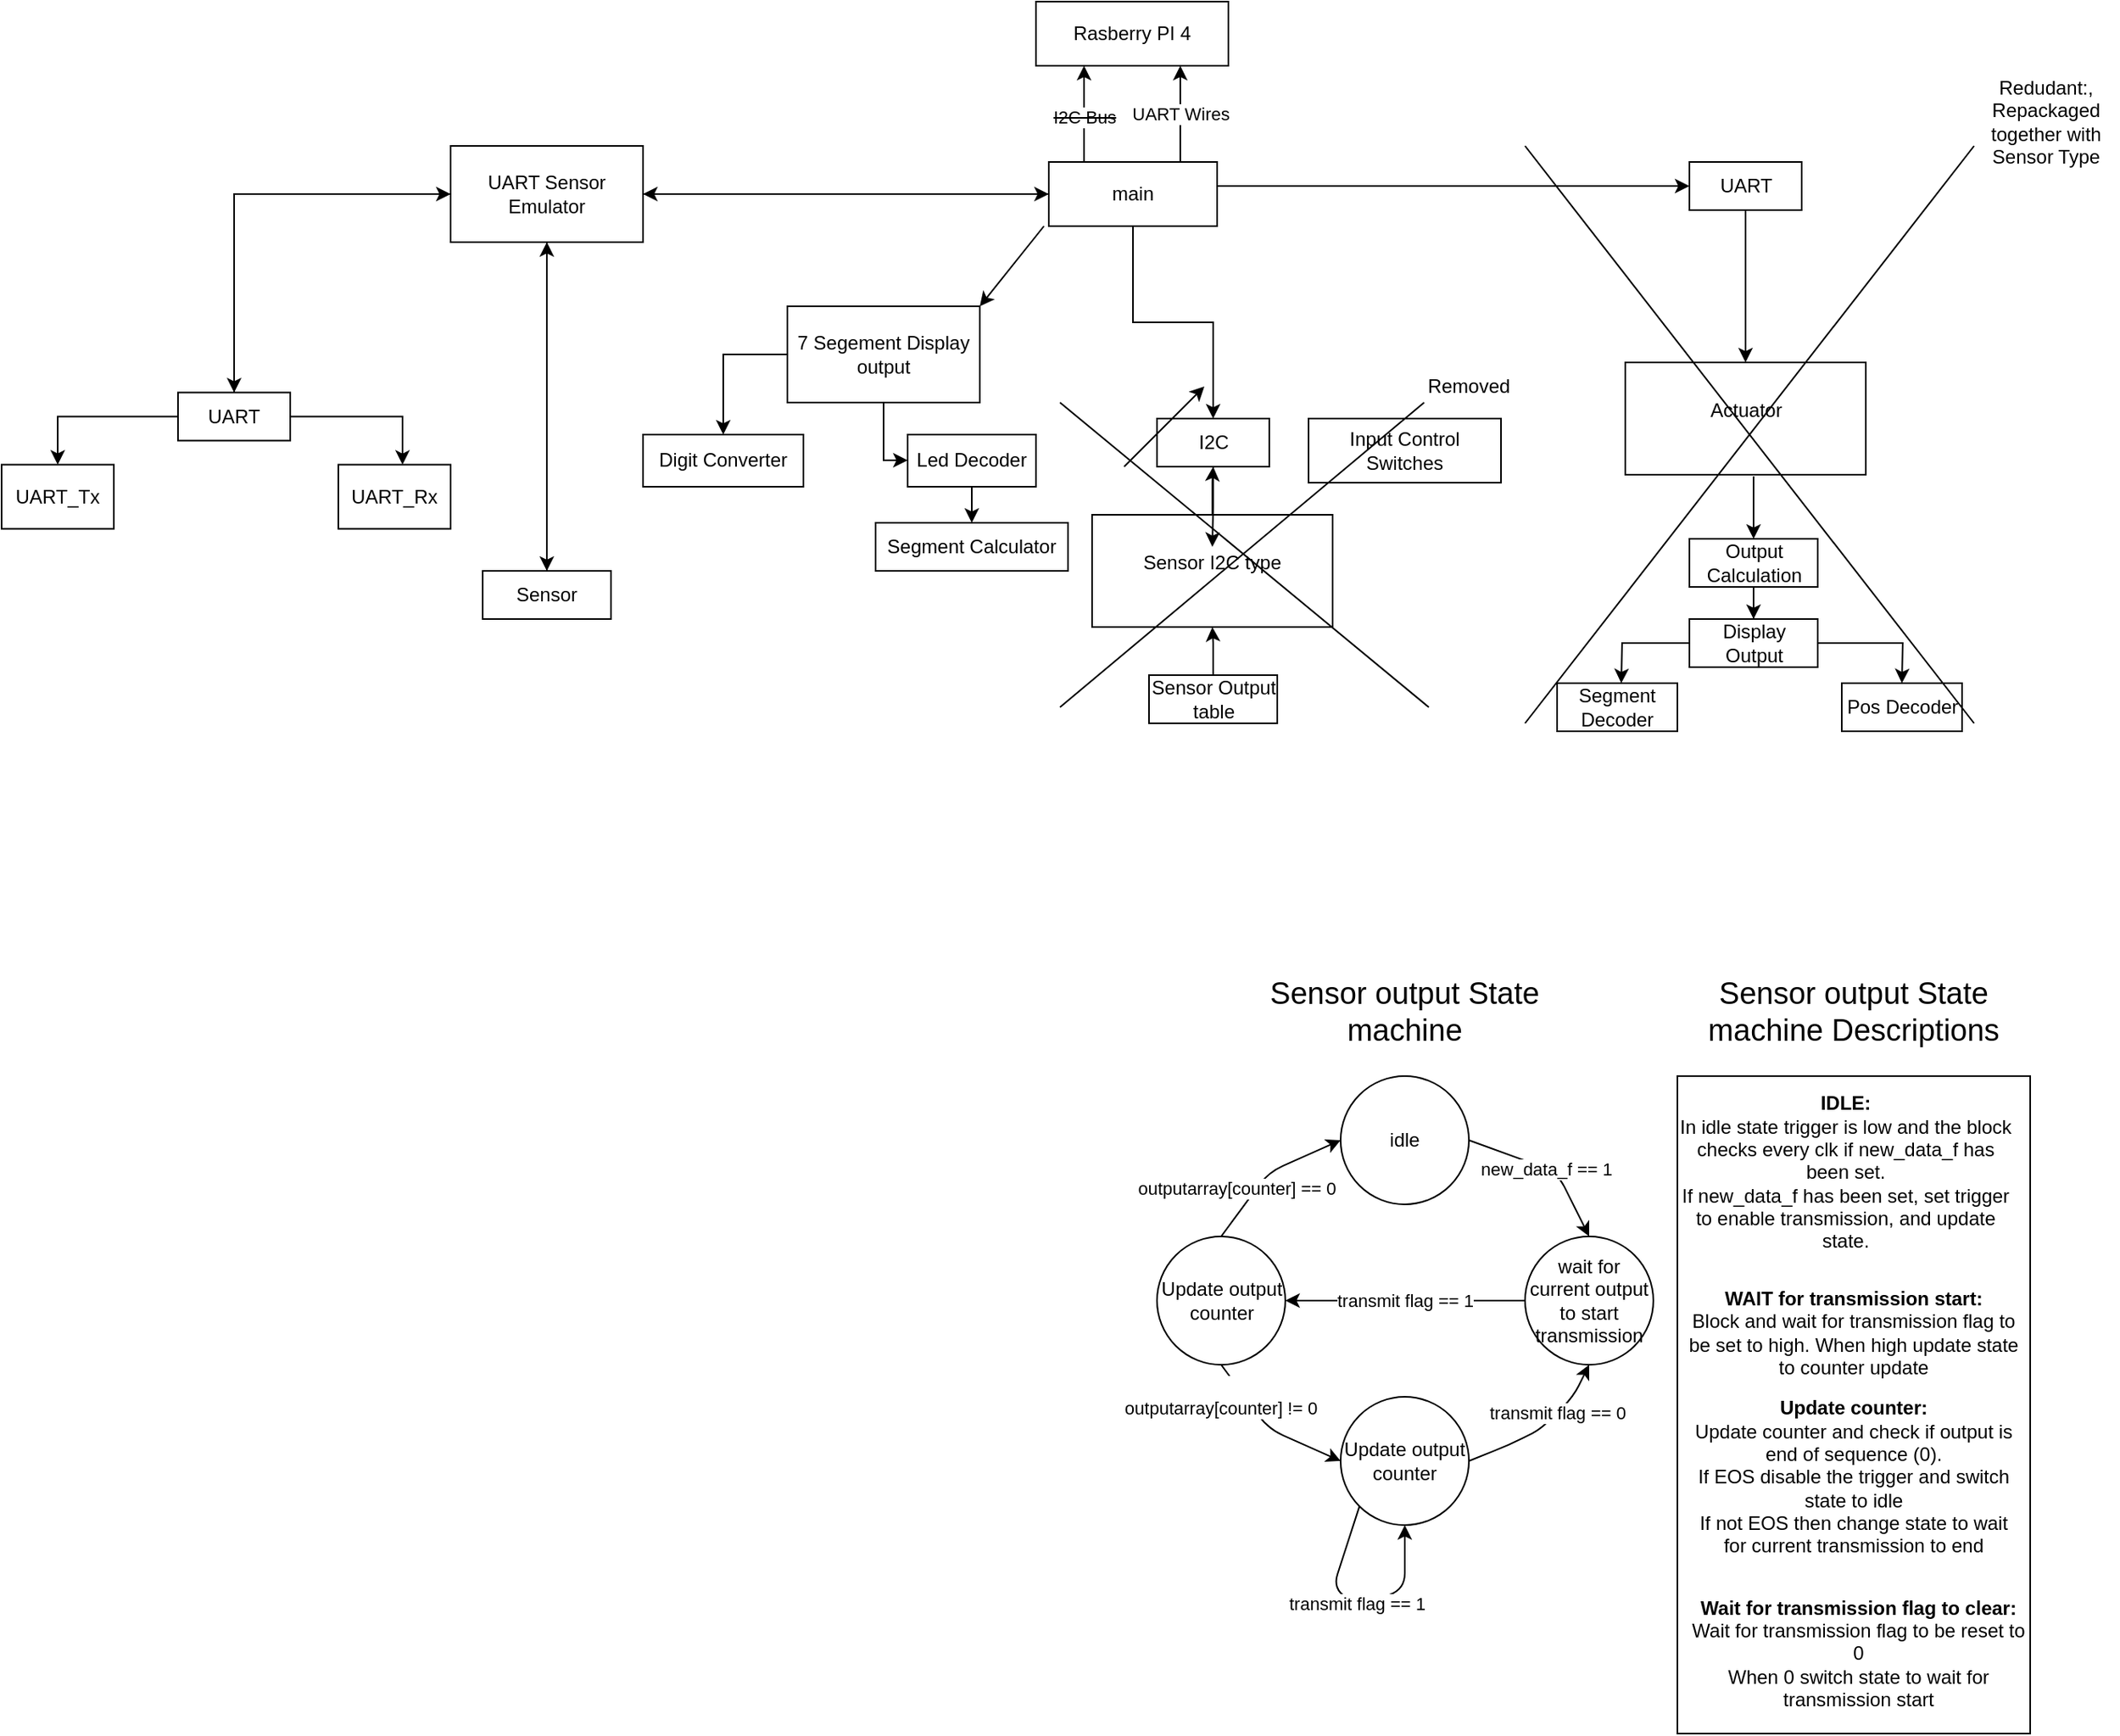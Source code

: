 <mxfile version="13.10.4" type="github">
  <diagram id="OSb5CqqazBMSSnV3IDRc" name="Page-1">
    <mxGraphModel dx="2272" dy="812" grid="1" gridSize="10" guides="1" tooltips="1" connect="1" arrows="1" fold="1" page="1" pageScale="1" pageWidth="850" pageHeight="1100" math="0" shadow="0">
      <root>
        <mxCell id="0" />
        <mxCell id="1" parent="0" />
        <mxCell id="NBSMRc6nEBx8B3KLXw8S-49" value="" style="rounded=0;whiteSpace=wrap;html=1;" vertex="1" parent="1">
          <mxGeometry x="695" y="780" width="220" height="410" as="geometry" />
        </mxCell>
        <mxCell id="Y1k2FVxAf8l4N-Cuv0cQ-43" style="edgeStyle=orthogonalEdgeStyle;rounded=0;orthogonalLoop=1;jettySize=auto;html=1;exitX=0.5;exitY=1;exitDx=0;exitDy=0;" parent="1" source="Y1k2FVxAf8l4N-Cuv0cQ-1" target="Y1k2FVxAf8l4N-Cuv0cQ-27" edge="1">
          <mxGeometry relative="1" as="geometry">
            <mxPoint x="405.5" y="340" as="sourcePoint" />
          </mxGeometry>
        </mxCell>
        <mxCell id="Y1k2FVxAf8l4N-Cuv0cQ-57" style="edgeStyle=orthogonalEdgeStyle;rounded=0;orthogonalLoop=1;jettySize=auto;html=1;entryX=0;entryY=0.5;entryDx=0;entryDy=0;" parent="1" source="Y1k2FVxAf8l4N-Cuv0cQ-1" target="Y1k2FVxAf8l4N-Cuv0cQ-32" edge="1">
          <mxGeometry relative="1" as="geometry">
            <Array as="points">
              <mxPoint x="480" y="225" />
              <mxPoint x="480" y="225" />
            </Array>
          </mxGeometry>
        </mxCell>
        <mxCell id="WVtQwANMYkXrcCHiYJyX-2" value="&lt;div&gt;&lt;strike&gt;I2C Bus&lt;/strike&gt;&lt;/div&gt;" style="edgeStyle=orthogonalEdgeStyle;rounded=0;orthogonalLoop=1;jettySize=auto;html=1;entryX=0.25;entryY=1;entryDx=0;entryDy=0;exitX=0.25;exitY=0;exitDx=0;exitDy=0;" parent="1" source="Y1k2FVxAf8l4N-Cuv0cQ-1" target="Y1k2FVxAf8l4N-Cuv0cQ-12" edge="1">
          <mxGeometry relative="1" as="geometry">
            <Array as="points">
              <mxPoint x="325" y="210" />
            </Array>
          </mxGeometry>
        </mxCell>
        <mxCell id="NBSMRc6nEBx8B3KLXw8S-21" style="edgeStyle=orthogonalEdgeStyle;rounded=0;orthogonalLoop=1;jettySize=auto;html=1;entryX=1;entryY=0.5;entryDx=0;entryDy=0;" edge="1" parent="1" source="Y1k2FVxAf8l4N-Cuv0cQ-1" target="NBSMRc6nEBx8B3KLXw8S-18">
          <mxGeometry relative="1" as="geometry" />
        </mxCell>
        <mxCell id="Y1k2FVxAf8l4N-Cuv0cQ-1" value="main" style="rounded=0;whiteSpace=wrap;html=1;" parent="1" vertex="1">
          <mxGeometry x="303" y="210" width="105" height="40" as="geometry" />
        </mxCell>
        <mxCell id="Y1k2FVxAf8l4N-Cuv0cQ-12" value="Rasberry PI 4" style="rounded=0;whiteSpace=wrap;html=1;" parent="1" vertex="1">
          <mxGeometry x="295" y="110" width="120" height="40" as="geometry" />
        </mxCell>
        <mxCell id="Y1k2FVxAf8l4N-Cuv0cQ-13" value="Input Control Switches" style="rounded=0;whiteSpace=wrap;html=1;" parent="1" vertex="1">
          <mxGeometry x="465" y="370" width="120" height="40" as="geometry" />
        </mxCell>
        <mxCell id="Y1k2FVxAf8l4N-Cuv0cQ-23" value="" style="group" parent="1" vertex="1" connectable="0">
          <mxGeometry x="330" y="430" width="150" height="70" as="geometry" />
        </mxCell>
        <mxCell id="Y1k2FVxAf8l4N-Cuv0cQ-24" value="" style="rounded=0;whiteSpace=wrap;html=1;" parent="Y1k2FVxAf8l4N-Cuv0cQ-23" vertex="1">
          <mxGeometry width="150" height="70" as="geometry" />
        </mxCell>
        <mxCell id="Y1k2FVxAf8l4N-Cuv0cQ-26" value="Sensor I2C type" style="text;html=1;strokeColor=none;fillColor=none;align=center;verticalAlign=middle;whiteSpace=wrap;rounded=0;" parent="Y1k2FVxAf8l4N-Cuv0cQ-23" vertex="1">
          <mxGeometry x="20" y="20" width="110" height="20" as="geometry" />
        </mxCell>
        <mxCell id="Y1k2FVxAf8l4N-Cuv0cQ-28" value="" style="group" parent="1" vertex="1" connectable="0">
          <mxGeometry x="662.5" y="335" width="150" height="70" as="geometry" />
        </mxCell>
        <mxCell id="Y1k2FVxAf8l4N-Cuv0cQ-29" value="" style="rounded=0;whiteSpace=wrap;html=1;" parent="Y1k2FVxAf8l4N-Cuv0cQ-28" vertex="1">
          <mxGeometry width="150" height="70" as="geometry" />
        </mxCell>
        <mxCell id="Y1k2FVxAf8l4N-Cuv0cQ-31" value="Actuator" style="text;html=1;strokeColor=none;fillColor=none;align=center;verticalAlign=middle;whiteSpace=wrap;rounded=0;" parent="Y1k2FVxAf8l4N-Cuv0cQ-28" vertex="1">
          <mxGeometry x="20" y="20" width="110" height="20" as="geometry" />
        </mxCell>
        <mxCell id="Y1k2FVxAf8l4N-Cuv0cQ-54" style="edgeStyle=orthogonalEdgeStyle;rounded=0;orthogonalLoop=1;jettySize=auto;html=1;" parent="1" source="Y1k2FVxAf8l4N-Cuv0cQ-9" target="Y1k2FVxAf8l4N-Cuv0cQ-24" edge="1">
          <mxGeometry relative="1" as="geometry" />
        </mxCell>
        <mxCell id="Y1k2FVxAf8l4N-Cuv0cQ-9" value="Sensor Output table" style="rounded=0;whiteSpace=wrap;html=1;" parent="1" vertex="1">
          <mxGeometry x="365.5" y="530" width="80" height="30" as="geometry" />
        </mxCell>
        <mxCell id="Y1k2FVxAf8l4N-Cuv0cQ-58" style="edgeStyle=orthogonalEdgeStyle;rounded=0;orthogonalLoop=1;jettySize=auto;html=1;" parent="1" source="Y1k2FVxAf8l4N-Cuv0cQ-32" target="Y1k2FVxAf8l4N-Cuv0cQ-29" edge="1">
          <mxGeometry relative="1" as="geometry" />
        </mxCell>
        <mxCell id="Y1k2FVxAf8l4N-Cuv0cQ-32" value="UART" style="rounded=0;whiteSpace=wrap;html=1;" parent="1" vertex="1">
          <mxGeometry x="702.5" y="210" width="70" height="30" as="geometry" />
        </mxCell>
        <mxCell id="Y1k2FVxAf8l4N-Cuv0cQ-39" style="edgeStyle=orthogonalEdgeStyle;rounded=0;orthogonalLoop=1;jettySize=auto;html=1;" parent="1" source="Y1k2FVxAf8l4N-Cuv0cQ-30" target="Y1k2FVxAf8l4N-Cuv0cQ-38" edge="1">
          <mxGeometry relative="1" as="geometry" />
        </mxCell>
        <mxCell id="Y1k2FVxAf8l4N-Cuv0cQ-30" value="Output Calculation" style="rounded=0;whiteSpace=wrap;html=1;" parent="1" vertex="1">
          <mxGeometry x="702.5" y="445" width="80" height="30" as="geometry" />
        </mxCell>
        <mxCell id="Y1k2FVxAf8l4N-Cuv0cQ-47" style="edgeStyle=orthogonalEdgeStyle;rounded=0;orthogonalLoop=1;jettySize=auto;html=1;entryX=0.5;entryY=0;entryDx=0;entryDy=0;" parent="1" source="Y1k2FVxAf8l4N-Cuv0cQ-27" target="Y1k2FVxAf8l4N-Cuv0cQ-26" edge="1">
          <mxGeometry relative="1" as="geometry" />
        </mxCell>
        <mxCell id="Y1k2FVxAf8l4N-Cuv0cQ-27" value="I2C" style="rounded=0;whiteSpace=wrap;html=1;" parent="1" vertex="1">
          <mxGeometry x="370.5" y="370" width="70" height="30" as="geometry" />
        </mxCell>
        <mxCell id="NBSMRc6nEBx8B3KLXw8S-23" style="edgeStyle=orthogonalEdgeStyle;rounded=0;orthogonalLoop=1;jettySize=auto;html=1;entryX=0.5;entryY=1;entryDx=0;entryDy=0;" edge="1" parent="1" source="Y1k2FVxAf8l4N-Cuv0cQ-25" target="NBSMRc6nEBx8B3KLXw8S-18">
          <mxGeometry relative="1" as="geometry" />
        </mxCell>
        <mxCell id="Y1k2FVxAf8l4N-Cuv0cQ-25" value="Sensor " style="rounded=0;whiteSpace=wrap;html=1;" parent="1" vertex="1">
          <mxGeometry x="-50" y="465" width="80" height="30" as="geometry" />
        </mxCell>
        <mxCell id="Y1k2FVxAf8l4N-Cuv0cQ-41" value="" style="edgeStyle=orthogonalEdgeStyle;rounded=0;orthogonalLoop=1;jettySize=auto;html=1;" parent="1" source="Y1k2FVxAf8l4N-Cuv0cQ-38" edge="1">
          <mxGeometry relative="1" as="geometry">
            <mxPoint x="660" y="535" as="targetPoint" />
          </mxGeometry>
        </mxCell>
        <mxCell id="Y1k2FVxAf8l4N-Cuv0cQ-55" style="edgeStyle=orthogonalEdgeStyle;rounded=0;orthogonalLoop=1;jettySize=auto;html=1;entryX=0.5;entryY=0;entryDx=0;entryDy=0;" parent="1" source="Y1k2FVxAf8l4N-Cuv0cQ-38" edge="1">
          <mxGeometry relative="1" as="geometry">
            <mxPoint x="835" y="535" as="targetPoint" />
          </mxGeometry>
        </mxCell>
        <mxCell id="Y1k2FVxAf8l4N-Cuv0cQ-38" value="Display Output" style="rounded=0;whiteSpace=wrap;html=1;" parent="1" vertex="1">
          <mxGeometry x="702.5" y="495" width="80" height="30" as="geometry" />
        </mxCell>
        <mxCell id="Y1k2FVxAf8l4N-Cuv0cQ-40" value="Segment Decoder" style="whiteSpace=wrap;html=1;rounded=0;" parent="1" vertex="1">
          <mxGeometry x="620" y="535" width="75" height="30" as="geometry" />
        </mxCell>
        <mxCell id="Y1k2FVxAf8l4N-Cuv0cQ-46" style="edgeStyle=orthogonalEdgeStyle;rounded=0;orthogonalLoop=1;jettySize=auto;html=1;" parent="1" source="Y1k2FVxAf8l4N-Cuv0cQ-24" target="Y1k2FVxAf8l4N-Cuv0cQ-27" edge="1">
          <mxGeometry relative="1" as="geometry" />
        </mxCell>
        <mxCell id="Y1k2FVxAf8l4N-Cuv0cQ-56" value="Pos Decoder" style="whiteSpace=wrap;html=1;rounded=0;" parent="1" vertex="1">
          <mxGeometry x="797.5" y="535" width="75" height="30" as="geometry" />
        </mxCell>
        <mxCell id="Y1k2FVxAf8l4N-Cuv0cQ-61" value="" style="endArrow=classic;html=1;entryX=0.5;entryY=0;entryDx=0;entryDy=0;" parent="1" target="Y1k2FVxAf8l4N-Cuv0cQ-30" edge="1">
          <mxGeometry width="50" height="50" relative="1" as="geometry">
            <mxPoint x="742.5" y="406" as="sourcePoint" />
            <mxPoint x="692.5" y="405" as="targetPoint" />
          </mxGeometry>
        </mxCell>
        <mxCell id="WVtQwANMYkXrcCHiYJyX-5" value="UART Wires" style="endArrow=classic;html=1;entryX=0.75;entryY=1;entryDx=0;entryDy=0;" parent="1" target="Y1k2FVxAf8l4N-Cuv0cQ-12" edge="1">
          <mxGeometry width="50" height="50" relative="1" as="geometry">
            <mxPoint x="385" y="210" as="sourcePoint" />
            <mxPoint x="401" y="152" as="targetPoint" />
          </mxGeometry>
        </mxCell>
        <mxCell id="NBSMRc6nEBx8B3KLXw8S-1" value="" style="endArrow=none;html=1;" edge="1" parent="1">
          <mxGeometry width="50" height="50" relative="1" as="geometry">
            <mxPoint x="310" y="550" as="sourcePoint" />
            <mxPoint x="537.073" y="360" as="targetPoint" />
          </mxGeometry>
        </mxCell>
        <mxCell id="NBSMRc6nEBx8B3KLXw8S-2" value="Removed" style="text;html=1;strokeColor=none;fillColor=none;align=center;verticalAlign=middle;whiteSpace=wrap;rounded=0;" vertex="1" parent="1">
          <mxGeometry x="520" y="335" width="90" height="30" as="geometry" />
        </mxCell>
        <mxCell id="NBSMRc6nEBx8B3KLXw8S-3" value="" style="endArrow=none;html=1;" edge="1" parent="1">
          <mxGeometry width="50" height="50" relative="1" as="geometry">
            <mxPoint x="540" y="550" as="sourcePoint" />
            <mxPoint x="310" y="360" as="targetPoint" />
          </mxGeometry>
        </mxCell>
        <mxCell id="NBSMRc6nEBx8B3KLXw8S-25" style="edgeStyle=orthogonalEdgeStyle;rounded=0;orthogonalLoop=1;jettySize=auto;html=1;entryX=0;entryY=0.5;entryDx=0;entryDy=0;" edge="1" parent="1" source="NBSMRc6nEBx8B3KLXw8S-4" target="NBSMRc6nEBx8B3KLXw8S-18">
          <mxGeometry relative="1" as="geometry">
            <Array as="points">
              <mxPoint x="-205" y="230" />
            </Array>
          </mxGeometry>
        </mxCell>
        <mxCell id="NBSMRc6nEBx8B3KLXw8S-58" style="edgeStyle=orthogonalEdgeStyle;rounded=0;orthogonalLoop=1;jettySize=auto;html=1;entryX=0.5;entryY=0;entryDx=0;entryDy=0;" edge="1" parent="1" source="NBSMRc6nEBx8B3KLXw8S-4" target="NBSMRc6nEBx8B3KLXw8S-10">
          <mxGeometry relative="1" as="geometry" />
        </mxCell>
        <mxCell id="NBSMRc6nEBx8B3KLXw8S-59" style="edgeStyle=orthogonalEdgeStyle;rounded=0;orthogonalLoop=1;jettySize=auto;html=1;" edge="1" parent="1" source="NBSMRc6nEBx8B3KLXw8S-4">
          <mxGeometry relative="1" as="geometry">
            <mxPoint x="-100" y="398.75" as="targetPoint" />
            <Array as="points">
              <mxPoint x="-100" y="368.75" />
              <mxPoint x="-100" y="398.75" />
            </Array>
          </mxGeometry>
        </mxCell>
        <mxCell id="NBSMRc6nEBx8B3KLXw8S-4" value="UART" style="rounded=0;whiteSpace=wrap;html=1;" vertex="1" parent="1">
          <mxGeometry x="-240" y="353.75" width="70" height="30" as="geometry" />
        </mxCell>
        <mxCell id="NBSMRc6nEBx8B3KLXw8S-10" value="UART_Tx" style="rounded=0;whiteSpace=wrap;html=1;" vertex="1" parent="1">
          <mxGeometry x="-350" y="398.75" width="70" height="40" as="geometry" />
        </mxCell>
        <mxCell id="NBSMRc6nEBx8B3KLXw8S-11" value="UART_Rx" style="rounded=0;whiteSpace=wrap;html=1;" vertex="1" parent="1">
          <mxGeometry x="-140" y="398.75" width="70" height="40" as="geometry" />
        </mxCell>
        <mxCell id="NBSMRc6nEBx8B3KLXw8S-12" value="" style="endArrow=none;html=1;" edge="1" parent="1">
          <mxGeometry width="50" height="50" relative="1" as="geometry">
            <mxPoint x="600" y="560" as="sourcePoint" />
            <mxPoint x="880" y="200" as="targetPoint" />
          </mxGeometry>
        </mxCell>
        <mxCell id="NBSMRc6nEBx8B3KLXw8S-13" value="" style="endArrow=none;html=1;" edge="1" parent="1">
          <mxGeometry width="50" height="50" relative="1" as="geometry">
            <mxPoint x="880" y="560" as="sourcePoint" />
            <mxPoint x="600" y="200" as="targetPoint" />
          </mxGeometry>
        </mxCell>
        <mxCell id="NBSMRc6nEBx8B3KLXw8S-14" value="Redudant:, Repackaged together with Sensor Type" style="text;html=1;strokeColor=none;fillColor=none;align=center;verticalAlign=middle;whiteSpace=wrap;rounded=0;" vertex="1" parent="1">
          <mxGeometry x="880" y="170" width="90" height="30" as="geometry" />
        </mxCell>
        <mxCell id="NBSMRc6nEBx8B3KLXw8S-20" value="" style="edgeStyle=orthogonalEdgeStyle;rounded=0;orthogonalLoop=1;jettySize=auto;html=1;exitX=1;exitY=0.5;exitDx=0;exitDy=0;" edge="1" parent="1" source="NBSMRc6nEBx8B3KLXw8S-18" target="Y1k2FVxAf8l4N-Cuv0cQ-1">
          <mxGeometry relative="1" as="geometry">
            <mxPoint x="240" y="230" as="sourcePoint" />
          </mxGeometry>
        </mxCell>
        <mxCell id="NBSMRc6nEBx8B3KLXw8S-22" style="edgeStyle=orthogonalEdgeStyle;rounded=0;orthogonalLoop=1;jettySize=auto;html=1;entryX=0.5;entryY=0;entryDx=0;entryDy=0;" edge="1" parent="1" source="NBSMRc6nEBx8B3KLXw8S-18" target="Y1k2FVxAf8l4N-Cuv0cQ-25">
          <mxGeometry relative="1" as="geometry">
            <mxPoint x="100" y="435" as="targetPoint" />
            <Array as="points" />
          </mxGeometry>
        </mxCell>
        <mxCell id="NBSMRc6nEBx8B3KLXw8S-24" style="edgeStyle=orthogonalEdgeStyle;rounded=0;orthogonalLoop=1;jettySize=auto;html=1;entryX=0.5;entryY=0;entryDx=0;entryDy=0;" edge="1" parent="1" source="NBSMRc6nEBx8B3KLXw8S-18" target="NBSMRc6nEBx8B3KLXw8S-4">
          <mxGeometry relative="1" as="geometry" />
        </mxCell>
        <mxCell id="NBSMRc6nEBx8B3KLXw8S-18" value="&lt;div&gt;UART Sensor Emulator&lt;/div&gt;" style="rounded=0;whiteSpace=wrap;html=1;" vertex="1" parent="1">
          <mxGeometry x="-70" y="200" width="120" height="60" as="geometry" />
        </mxCell>
        <mxCell id="NBSMRc6nEBx8B3KLXw8S-26" value="idle" style="ellipse;whiteSpace=wrap;html=1;aspect=fixed;" vertex="1" parent="1">
          <mxGeometry x="485" y="780" width="80" height="80" as="geometry" />
        </mxCell>
        <mxCell id="NBSMRc6nEBx8B3KLXw8S-27" value="&lt;font style=&quot;font-size: 19px&quot;&gt;Sensor output State machine&lt;/font&gt;" style="text;html=1;strokeColor=none;fillColor=none;align=center;verticalAlign=middle;whiteSpace=wrap;rounded=0;" vertex="1" parent="1">
          <mxGeometry x="420" y="710" width="210" height="60" as="geometry" />
        </mxCell>
        <mxCell id="NBSMRc6nEBx8B3KLXw8S-40" value="transmit flag == 1" style="edgeStyle=orthogonalEdgeStyle;rounded=0;orthogonalLoop=1;jettySize=auto;html=1;" edge="1" parent="1" source="NBSMRc6nEBx8B3KLXw8S-29">
          <mxGeometry relative="1" as="geometry">
            <mxPoint x="450.5" y="920" as="targetPoint" />
            <Array as="points">
              <mxPoint x="520" y="920" />
              <mxPoint x="520" y="920" />
            </Array>
          </mxGeometry>
        </mxCell>
        <mxCell id="NBSMRc6nEBx8B3KLXw8S-29" value="wait for current output to start transmission" style="ellipse;whiteSpace=wrap;html=1;aspect=fixed;" vertex="1" parent="1">
          <mxGeometry x="600" y="880" width="80" height="80" as="geometry" />
        </mxCell>
        <mxCell id="NBSMRc6nEBx8B3KLXw8S-41" value="outputarray[counter] == 0" style="endArrow=classic;html=1;exitX=0.5;exitY=0;exitDx=0;exitDy=0;entryX=0;entryY=0.5;entryDx=0;entryDy=0;" edge="1" parent="1" target="NBSMRc6nEBx8B3KLXw8S-26">
          <mxGeometry x="-0.398" y="10" width="50" height="50" relative="1" as="geometry">
            <mxPoint x="410.5" y="880" as="sourcePoint" />
            <mxPoint x="670" y="870" as="targetPoint" />
            <Array as="points">
              <mxPoint x="440" y="840" />
            </Array>
            <mxPoint as="offset" />
          </mxGeometry>
        </mxCell>
        <mxCell id="NBSMRc6nEBx8B3KLXw8S-44" value="&lt;div&gt;new_data_f == 1&lt;/div&gt;" style="endArrow=classic;html=1;entryX=0.5;entryY=0;entryDx=0;entryDy=0;exitX=1;exitY=0.5;exitDx=0;exitDy=0;" edge="1" parent="1" source="NBSMRc6nEBx8B3KLXw8S-26" target="NBSMRc6nEBx8B3KLXw8S-29">
          <mxGeometry width="50" height="50" relative="1" as="geometry">
            <mxPoint x="470" y="860" as="sourcePoint" />
            <mxPoint x="520" y="810" as="targetPoint" />
            <Array as="points">
              <mxPoint x="620" y="840" />
            </Array>
          </mxGeometry>
        </mxCell>
        <mxCell id="NBSMRc6nEBx8B3KLXw8S-46" value="&lt;div&gt;&lt;b&gt;IDLE:&lt;/b&gt;&lt;/div&gt;&lt;div&gt;In idle state trigger is low and the block checks every clk if new_data_f has been set.&lt;/div&gt;&lt;div&gt;If new_data_f has been set, set trigger to enable transmission, and update state.&lt;br&gt;&lt;/div&gt;" style="text;html=1;strokeColor=none;fillColor=none;align=center;verticalAlign=middle;whiteSpace=wrap;rounded=0;" vertex="1" parent="1">
          <mxGeometry x="695" y="800" width="210" height="80" as="geometry" />
        </mxCell>
        <mxCell id="NBSMRc6nEBx8B3KLXw8S-47" value="&lt;font style=&quot;font-size: 19px&quot;&gt;Sensor output State machine Descriptions&lt;br&gt;&lt;/font&gt;" style="text;html=1;strokeColor=none;fillColor=none;align=center;verticalAlign=middle;whiteSpace=wrap;rounded=0;" vertex="1" parent="1">
          <mxGeometry x="700" y="710" width="210" height="60" as="geometry" />
        </mxCell>
        <mxCell id="NBSMRc6nEBx8B3KLXw8S-48" value="&lt;div&gt;&lt;b&gt;WAIT for transmission start:&lt;/b&gt;&lt;/div&gt;&lt;div&gt;Block and wait for transmission flag to be set to high. When high update state to counter update&lt;br&gt;&lt;/div&gt;" style="text;html=1;strokeColor=none;fillColor=none;align=center;verticalAlign=middle;whiteSpace=wrap;rounded=0;" vertex="1" parent="1">
          <mxGeometry x="700" y="900" width="210" height="80" as="geometry" />
        </mxCell>
        <mxCell id="NBSMRc6nEBx8B3KLXw8S-50" value="&lt;div&gt;&lt;b&gt;Update counter:&lt;/b&gt;&lt;/div&gt;&lt;div&gt;Update counter and check if output is end of sequence (0).&lt;/div&gt;&lt;div&gt;If EOS disable the trigger and switch state to idle&lt;/div&gt;&lt;div&gt;If not EOS then change state to wait for current transmission to end&lt;br&gt;&lt;/div&gt;" style="text;html=1;strokeColor=none;fillColor=none;align=center;verticalAlign=middle;whiteSpace=wrap;rounded=0;" vertex="1" parent="1">
          <mxGeometry x="700" y="990" width="210" height="80" as="geometry" />
        </mxCell>
        <mxCell id="NBSMRc6nEBx8B3KLXw8S-51" value="&lt;div&gt;&lt;b&gt;Wait for transmission flag to clear:&lt;/b&gt;&lt;/div&gt;&lt;div&gt;Wait for transmission flag to be reset to 0&lt;/div&gt;&lt;div&gt;When 0 switch state to wait for transmission start&lt;br&gt;&lt;/div&gt;" style="text;html=1;strokeColor=none;fillColor=none;align=center;verticalAlign=middle;whiteSpace=wrap;rounded=0;" vertex="1" parent="1">
          <mxGeometry x="702.5" y="1100" width="210" height="80" as="geometry" />
        </mxCell>
        <mxCell id="NBSMRc6nEBx8B3KLXw8S-53" value="Update output counter" style="ellipse;whiteSpace=wrap;html=1;aspect=fixed;" vertex="1" parent="1">
          <mxGeometry x="370.5" y="880" width="80" height="80" as="geometry" />
        </mxCell>
        <mxCell id="NBSMRc6nEBx8B3KLXw8S-54" value="Update output counter" style="ellipse;whiteSpace=wrap;html=1;aspect=fixed;" vertex="1" parent="1">
          <mxGeometry x="485" y="980" width="80" height="80" as="geometry" />
        </mxCell>
        <mxCell id="NBSMRc6nEBx8B3KLXw8S-55" value="transmit flag == 0" style="endArrow=classic;html=1;entryX=0.5;entryY=1;entryDx=0;entryDy=0;exitX=1;exitY=0.5;exitDx=0;exitDy=0;" edge="1" parent="1" source="NBSMRc6nEBx8B3KLXw8S-54" target="NBSMRc6nEBx8B3KLXw8S-29">
          <mxGeometry x="0.269" width="50" height="50" relative="1" as="geometry">
            <mxPoint x="570" y="1020" as="sourcePoint" />
            <mxPoint x="600" y="990" as="targetPoint" />
            <Array as="points">
              <mxPoint x="590" y="1010" />
              <mxPoint x="610" y="1000" />
              <mxPoint x="630" y="980" />
            </Array>
            <mxPoint as="offset" />
          </mxGeometry>
        </mxCell>
        <mxCell id="NBSMRc6nEBx8B3KLXw8S-56" value="transmit flag == 1" style="endArrow=classic;html=1;exitX=0;exitY=1;exitDx=0;exitDy=0;" edge="1" parent="1" source="NBSMRc6nEBx8B3KLXw8S-54">
          <mxGeometry width="50" height="50" relative="1" as="geometry">
            <mxPoint x="570" y="1090" as="sourcePoint" />
            <mxPoint x="525" y="1060" as="targetPoint" />
            <Array as="points">
              <mxPoint x="480" y="1100" />
              <mxPoint x="497" y="1110" />
              <mxPoint x="525" y="1100" />
            </Array>
          </mxGeometry>
        </mxCell>
        <mxCell id="NBSMRc6nEBx8B3KLXw8S-57" value="&lt;br&gt;outputarray[counter] != 0&lt;br&gt;" style="endArrow=classic;html=1;exitX=0.5;exitY=1;exitDx=0;exitDy=0;entryX=0;entryY=0.5;entryDx=0;entryDy=0;" edge="1" parent="1" source="NBSMRc6nEBx8B3KLXw8S-53" target="NBSMRc6nEBx8B3KLXw8S-54">
          <mxGeometry x="-0.681" y="-12" width="50" height="50" relative="1" as="geometry">
            <mxPoint x="550" y="1040" as="sourcePoint" />
            <mxPoint x="400" y="1030" as="targetPoint" />
            <Array as="points">
              <mxPoint x="440" y="1000" />
            </Array>
            <mxPoint as="offset" />
          </mxGeometry>
        </mxCell>
        <mxCell id="NBSMRc6nEBx8B3KLXw8S-70" style="edgeStyle=orthogonalEdgeStyle;rounded=0;orthogonalLoop=1;jettySize=auto;html=1;entryX=0.5;entryY=0;entryDx=0;entryDy=0;" edge="1" parent="1" source="NBSMRc6nEBx8B3KLXw8S-60" target="NBSMRc6nEBx8B3KLXw8S-62">
          <mxGeometry relative="1" as="geometry">
            <Array as="points">
              <mxPoint x="100" y="330" />
            </Array>
          </mxGeometry>
        </mxCell>
        <mxCell id="NBSMRc6nEBx8B3KLXw8S-71" style="edgeStyle=orthogonalEdgeStyle;rounded=0;orthogonalLoop=1;jettySize=auto;html=1;entryX=0;entryY=0.5;entryDx=0;entryDy=0;" edge="1" parent="1" source="NBSMRc6nEBx8B3KLXw8S-60" target="NBSMRc6nEBx8B3KLXw8S-63">
          <mxGeometry relative="1" as="geometry">
            <Array as="points">
              <mxPoint x="200" y="396" />
              <mxPoint x="215" y="396" />
            </Array>
          </mxGeometry>
        </mxCell>
        <mxCell id="NBSMRc6nEBx8B3KLXw8S-60" value="7 Segement Display output" style="rounded=0;whiteSpace=wrap;html=1;" vertex="1" parent="1">
          <mxGeometry x="140" y="300" width="120" height="60" as="geometry" />
        </mxCell>
        <mxCell id="NBSMRc6nEBx8B3KLXw8S-61" value="" style="endArrow=classic;html=1;entryX=1;entryY=0;entryDx=0;entryDy=0;" edge="1" parent="1" target="NBSMRc6nEBx8B3KLXw8S-60">
          <mxGeometry width="50" height="50" relative="1" as="geometry">
            <mxPoint x="300" y="250" as="sourcePoint" />
            <mxPoint x="180" y="290" as="targetPoint" />
          </mxGeometry>
        </mxCell>
        <mxCell id="NBSMRc6nEBx8B3KLXw8S-62" value="Digit Converter" style="rounded=0;whiteSpace=wrap;html=1;" vertex="1" parent="1">
          <mxGeometry x="50" y="380" width="100" height="32.5" as="geometry" />
        </mxCell>
        <mxCell id="NBSMRc6nEBx8B3KLXw8S-66" style="edgeStyle=orthogonalEdgeStyle;rounded=0;orthogonalLoop=1;jettySize=auto;html=1;entryX=0.5;entryY=0;entryDx=0;entryDy=0;" edge="1" parent="1" source="NBSMRc6nEBx8B3KLXw8S-63" target="NBSMRc6nEBx8B3KLXw8S-65">
          <mxGeometry relative="1" as="geometry" />
        </mxCell>
        <mxCell id="NBSMRc6nEBx8B3KLXw8S-63" value="Led Decoder" style="rounded=0;whiteSpace=wrap;html=1;" vertex="1" parent="1">
          <mxGeometry x="215" y="380" width="80" height="32.5" as="geometry" />
        </mxCell>
        <mxCell id="NBSMRc6nEBx8B3KLXw8S-65" value="Segment Calculator" style="rounded=0;whiteSpace=wrap;html=1;" vertex="1" parent="1">
          <mxGeometry x="195" y="435" width="120" height="30" as="geometry" />
        </mxCell>
        <mxCell id="NBSMRc6nEBx8B3KLXw8S-67" value="" style="endArrow=classic;html=1;" edge="1" parent="1">
          <mxGeometry width="50" height="50" relative="1" as="geometry">
            <mxPoint x="350" y="400" as="sourcePoint" />
            <mxPoint x="400" y="350" as="targetPoint" />
          </mxGeometry>
        </mxCell>
      </root>
    </mxGraphModel>
  </diagram>
</mxfile>
